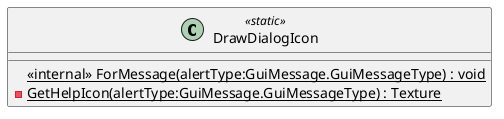 @startuml
class DrawDialogIcon <<static>> {
    <<internal>> {static} ForMessage(alertType:GuiMessage.GuiMessageType) : void
    {static} - GetHelpIcon(alertType:GuiMessage.GuiMessageType) : Texture
}
@enduml
